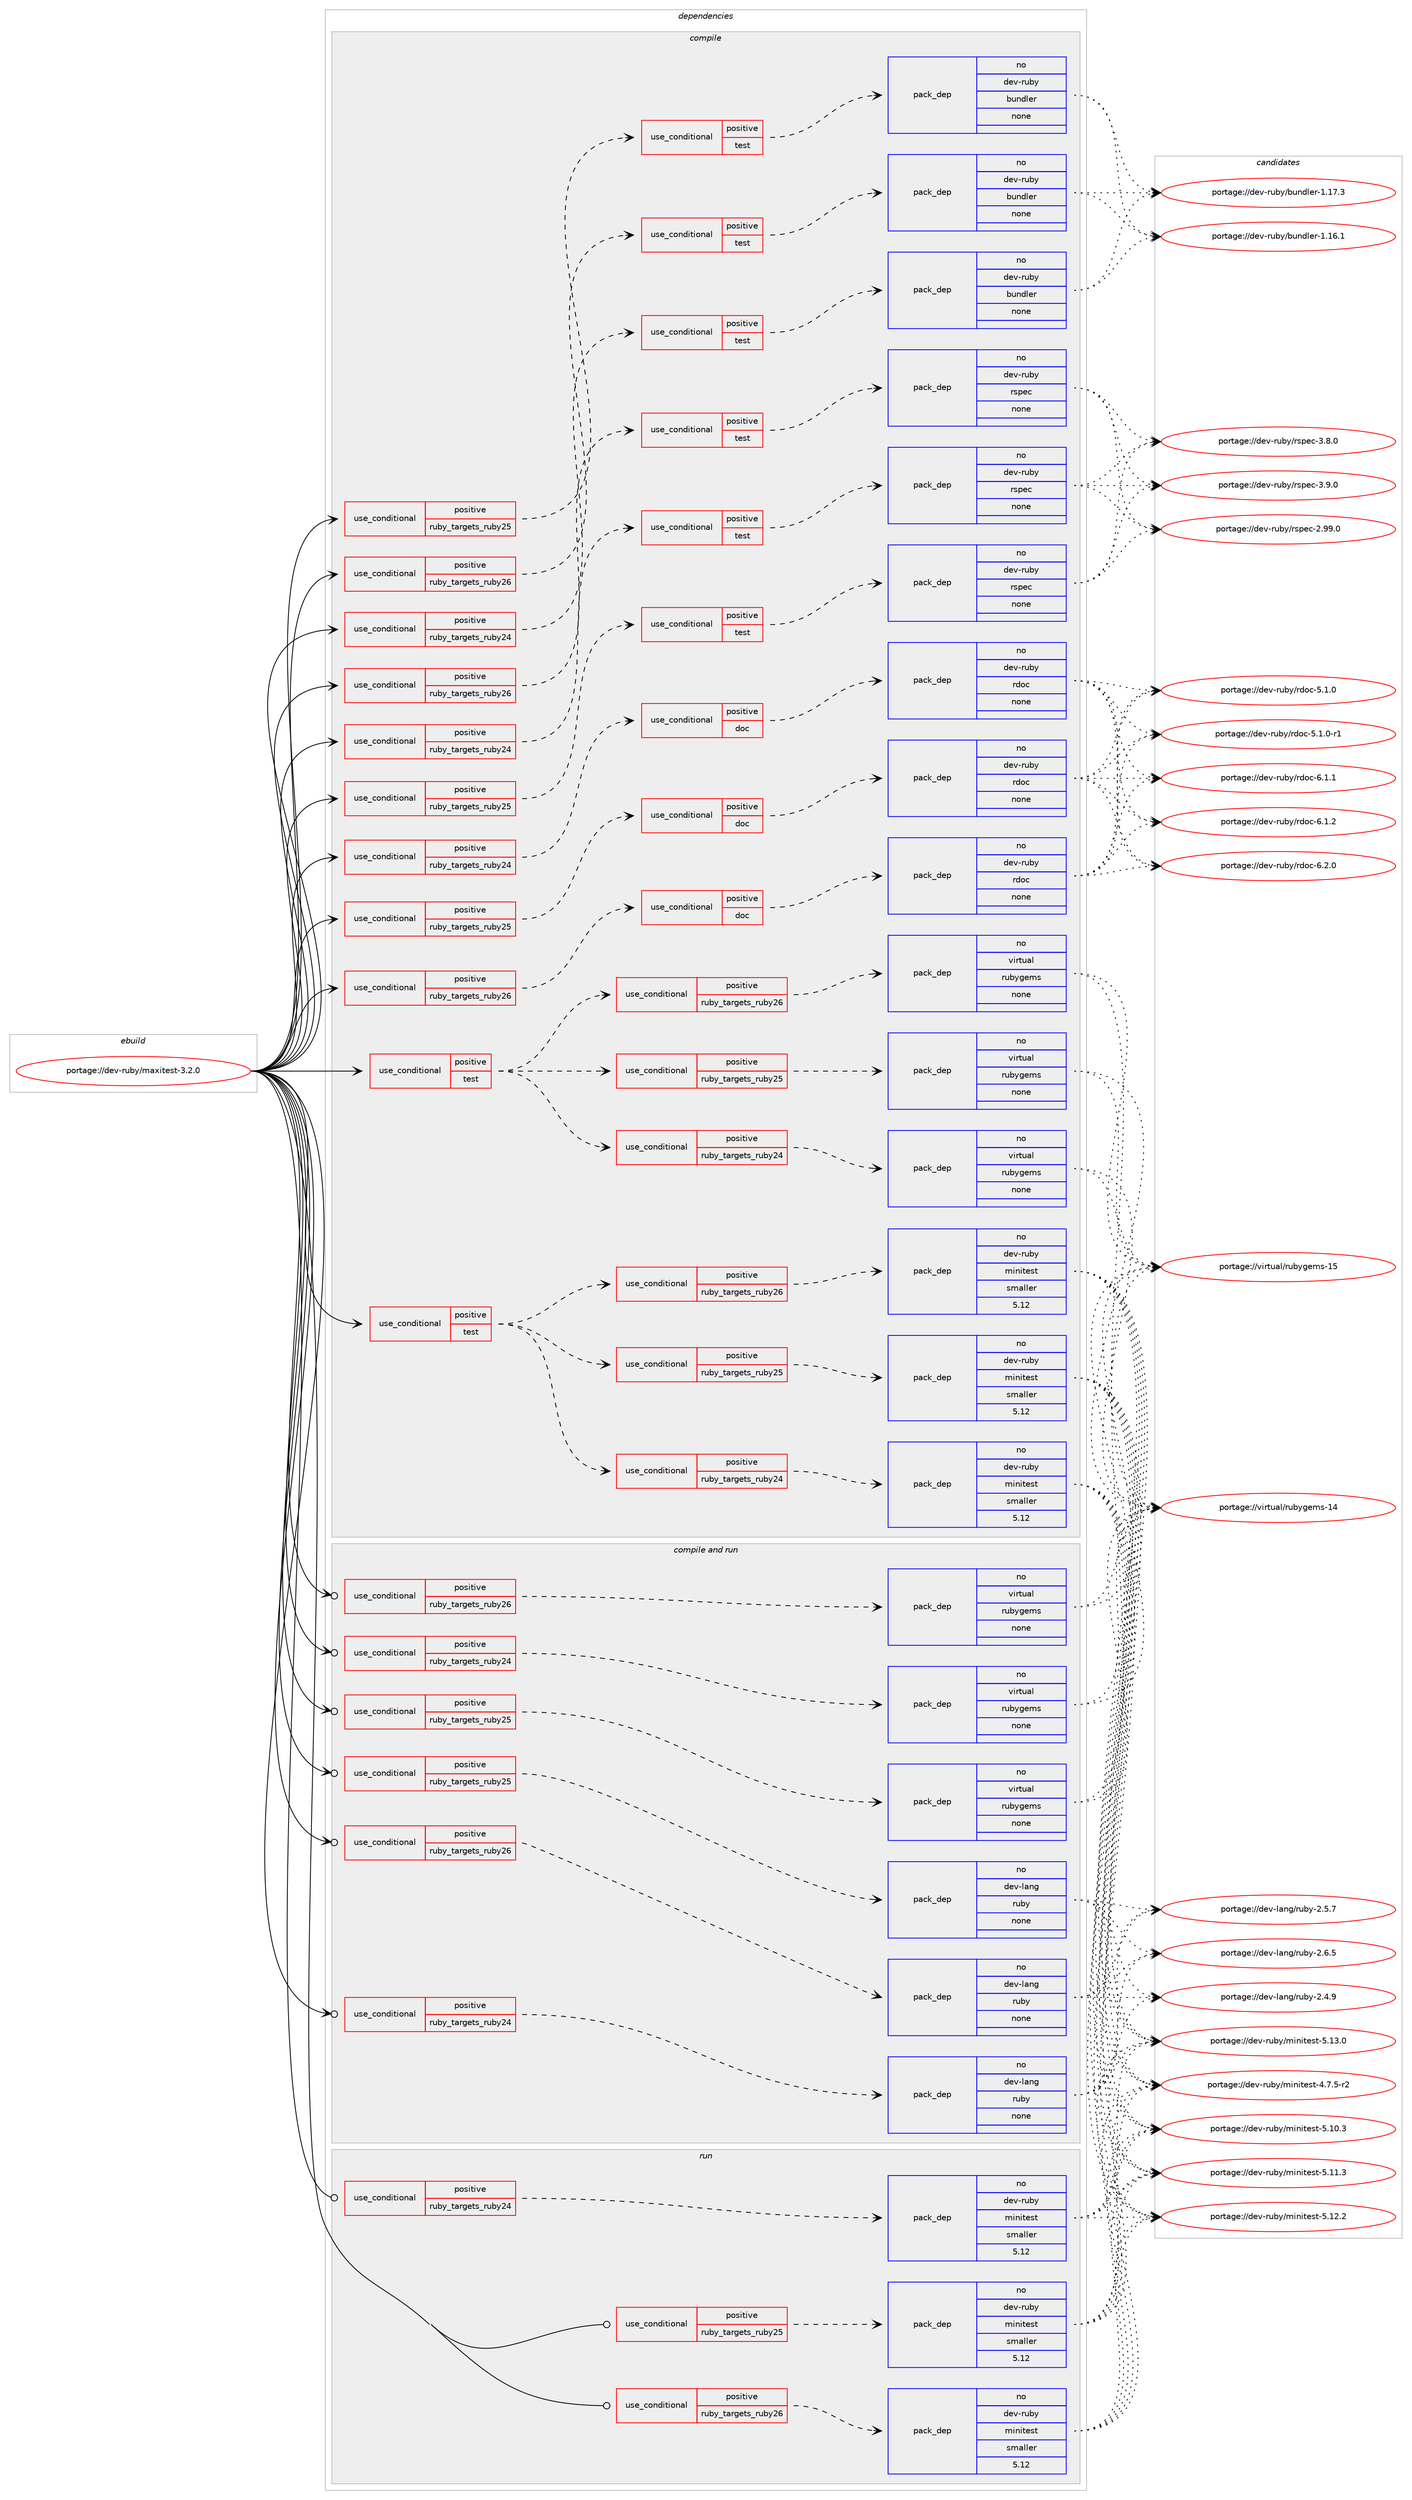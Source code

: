 digraph prolog {

# *************
# Graph options
# *************

newrank=true;
concentrate=true;
compound=true;
graph [rankdir=LR,fontname=Helvetica,fontsize=10,ranksep=1.5];#, ranksep=2.5, nodesep=0.2];
edge  [arrowhead=vee];
node  [fontname=Helvetica,fontsize=10];

# **********
# The ebuild
# **********

subgraph cluster_leftcol {
color=gray;
rank=same;
label=<<i>ebuild</i>>;
id [label="portage://dev-ruby/maxitest-3.2.0", color=red, width=4, href="../dev-ruby/maxitest-3.2.0.svg"];
}

# ****************
# The dependencies
# ****************

subgraph cluster_midcol {
color=gray;
label=<<i>dependencies</i>>;
subgraph cluster_compile {
fillcolor="#eeeeee";
style=filled;
label=<<i>compile</i>>;
subgraph cond55656 {
dependency227762 [label=<<TABLE BORDER="0" CELLBORDER="1" CELLSPACING="0" CELLPADDING="4"><TR><TD ROWSPAN="3" CELLPADDING="10">use_conditional</TD></TR><TR><TD>positive</TD></TR><TR><TD>ruby_targets_ruby24</TD></TR></TABLE>>, shape=none, color=red];
subgraph cond55657 {
dependency227763 [label=<<TABLE BORDER="0" CELLBORDER="1" CELLSPACING="0" CELLPADDING="4"><TR><TD ROWSPAN="3" CELLPADDING="10">use_conditional</TD></TR><TR><TD>positive</TD></TR><TR><TD>doc</TD></TR></TABLE>>, shape=none, color=red];
subgraph pack168606 {
dependency227764 [label=<<TABLE BORDER="0" CELLBORDER="1" CELLSPACING="0" CELLPADDING="4" WIDTH="220"><TR><TD ROWSPAN="6" CELLPADDING="30">pack_dep</TD></TR><TR><TD WIDTH="110">no</TD></TR><TR><TD>dev-ruby</TD></TR><TR><TD>rdoc</TD></TR><TR><TD>none</TD></TR><TR><TD></TD></TR></TABLE>>, shape=none, color=blue];
}
dependency227763:e -> dependency227764:w [weight=20,style="dashed",arrowhead="vee"];
}
dependency227762:e -> dependency227763:w [weight=20,style="dashed",arrowhead="vee"];
}
id:e -> dependency227762:w [weight=20,style="solid",arrowhead="vee"];
subgraph cond55658 {
dependency227765 [label=<<TABLE BORDER="0" CELLBORDER="1" CELLSPACING="0" CELLPADDING="4"><TR><TD ROWSPAN="3" CELLPADDING="10">use_conditional</TD></TR><TR><TD>positive</TD></TR><TR><TD>ruby_targets_ruby24</TD></TR></TABLE>>, shape=none, color=red];
subgraph cond55659 {
dependency227766 [label=<<TABLE BORDER="0" CELLBORDER="1" CELLSPACING="0" CELLPADDING="4"><TR><TD ROWSPAN="3" CELLPADDING="10">use_conditional</TD></TR><TR><TD>positive</TD></TR><TR><TD>test</TD></TR></TABLE>>, shape=none, color=red];
subgraph pack168607 {
dependency227767 [label=<<TABLE BORDER="0" CELLBORDER="1" CELLSPACING="0" CELLPADDING="4" WIDTH="220"><TR><TD ROWSPAN="6" CELLPADDING="30">pack_dep</TD></TR><TR><TD WIDTH="110">no</TD></TR><TR><TD>dev-ruby</TD></TR><TR><TD>bundler</TD></TR><TR><TD>none</TD></TR><TR><TD></TD></TR></TABLE>>, shape=none, color=blue];
}
dependency227766:e -> dependency227767:w [weight=20,style="dashed",arrowhead="vee"];
}
dependency227765:e -> dependency227766:w [weight=20,style="dashed",arrowhead="vee"];
}
id:e -> dependency227765:w [weight=20,style="solid",arrowhead="vee"];
subgraph cond55660 {
dependency227768 [label=<<TABLE BORDER="0" CELLBORDER="1" CELLSPACING="0" CELLPADDING="4"><TR><TD ROWSPAN="3" CELLPADDING="10">use_conditional</TD></TR><TR><TD>positive</TD></TR><TR><TD>ruby_targets_ruby24</TD></TR></TABLE>>, shape=none, color=red];
subgraph cond55661 {
dependency227769 [label=<<TABLE BORDER="0" CELLBORDER="1" CELLSPACING="0" CELLPADDING="4"><TR><TD ROWSPAN="3" CELLPADDING="10">use_conditional</TD></TR><TR><TD>positive</TD></TR><TR><TD>test</TD></TR></TABLE>>, shape=none, color=red];
subgraph pack168608 {
dependency227770 [label=<<TABLE BORDER="0" CELLBORDER="1" CELLSPACING="0" CELLPADDING="4" WIDTH="220"><TR><TD ROWSPAN="6" CELLPADDING="30">pack_dep</TD></TR><TR><TD WIDTH="110">no</TD></TR><TR><TD>dev-ruby</TD></TR><TR><TD>rspec</TD></TR><TR><TD>none</TD></TR><TR><TD></TD></TR></TABLE>>, shape=none, color=blue];
}
dependency227769:e -> dependency227770:w [weight=20,style="dashed",arrowhead="vee"];
}
dependency227768:e -> dependency227769:w [weight=20,style="dashed",arrowhead="vee"];
}
id:e -> dependency227768:w [weight=20,style="solid",arrowhead="vee"];
subgraph cond55662 {
dependency227771 [label=<<TABLE BORDER="0" CELLBORDER="1" CELLSPACING="0" CELLPADDING="4"><TR><TD ROWSPAN="3" CELLPADDING="10">use_conditional</TD></TR><TR><TD>positive</TD></TR><TR><TD>ruby_targets_ruby25</TD></TR></TABLE>>, shape=none, color=red];
subgraph cond55663 {
dependency227772 [label=<<TABLE BORDER="0" CELLBORDER="1" CELLSPACING="0" CELLPADDING="4"><TR><TD ROWSPAN="3" CELLPADDING="10">use_conditional</TD></TR><TR><TD>positive</TD></TR><TR><TD>doc</TD></TR></TABLE>>, shape=none, color=red];
subgraph pack168609 {
dependency227773 [label=<<TABLE BORDER="0" CELLBORDER="1" CELLSPACING="0" CELLPADDING="4" WIDTH="220"><TR><TD ROWSPAN="6" CELLPADDING="30">pack_dep</TD></TR><TR><TD WIDTH="110">no</TD></TR><TR><TD>dev-ruby</TD></TR><TR><TD>rdoc</TD></TR><TR><TD>none</TD></TR><TR><TD></TD></TR></TABLE>>, shape=none, color=blue];
}
dependency227772:e -> dependency227773:w [weight=20,style="dashed",arrowhead="vee"];
}
dependency227771:e -> dependency227772:w [weight=20,style="dashed",arrowhead="vee"];
}
id:e -> dependency227771:w [weight=20,style="solid",arrowhead="vee"];
subgraph cond55664 {
dependency227774 [label=<<TABLE BORDER="0" CELLBORDER="1" CELLSPACING="0" CELLPADDING="4"><TR><TD ROWSPAN="3" CELLPADDING="10">use_conditional</TD></TR><TR><TD>positive</TD></TR><TR><TD>ruby_targets_ruby25</TD></TR></TABLE>>, shape=none, color=red];
subgraph cond55665 {
dependency227775 [label=<<TABLE BORDER="0" CELLBORDER="1" CELLSPACING="0" CELLPADDING="4"><TR><TD ROWSPAN="3" CELLPADDING="10">use_conditional</TD></TR><TR><TD>positive</TD></TR><TR><TD>test</TD></TR></TABLE>>, shape=none, color=red];
subgraph pack168610 {
dependency227776 [label=<<TABLE BORDER="0" CELLBORDER="1" CELLSPACING="0" CELLPADDING="4" WIDTH="220"><TR><TD ROWSPAN="6" CELLPADDING="30">pack_dep</TD></TR><TR><TD WIDTH="110">no</TD></TR><TR><TD>dev-ruby</TD></TR><TR><TD>bundler</TD></TR><TR><TD>none</TD></TR><TR><TD></TD></TR></TABLE>>, shape=none, color=blue];
}
dependency227775:e -> dependency227776:w [weight=20,style="dashed",arrowhead="vee"];
}
dependency227774:e -> dependency227775:w [weight=20,style="dashed",arrowhead="vee"];
}
id:e -> dependency227774:w [weight=20,style="solid",arrowhead="vee"];
subgraph cond55666 {
dependency227777 [label=<<TABLE BORDER="0" CELLBORDER="1" CELLSPACING="0" CELLPADDING="4"><TR><TD ROWSPAN="3" CELLPADDING="10">use_conditional</TD></TR><TR><TD>positive</TD></TR><TR><TD>ruby_targets_ruby25</TD></TR></TABLE>>, shape=none, color=red];
subgraph cond55667 {
dependency227778 [label=<<TABLE BORDER="0" CELLBORDER="1" CELLSPACING="0" CELLPADDING="4"><TR><TD ROWSPAN="3" CELLPADDING="10">use_conditional</TD></TR><TR><TD>positive</TD></TR><TR><TD>test</TD></TR></TABLE>>, shape=none, color=red];
subgraph pack168611 {
dependency227779 [label=<<TABLE BORDER="0" CELLBORDER="1" CELLSPACING="0" CELLPADDING="4" WIDTH="220"><TR><TD ROWSPAN="6" CELLPADDING="30">pack_dep</TD></TR><TR><TD WIDTH="110">no</TD></TR><TR><TD>dev-ruby</TD></TR><TR><TD>rspec</TD></TR><TR><TD>none</TD></TR><TR><TD></TD></TR></TABLE>>, shape=none, color=blue];
}
dependency227778:e -> dependency227779:w [weight=20,style="dashed",arrowhead="vee"];
}
dependency227777:e -> dependency227778:w [weight=20,style="dashed",arrowhead="vee"];
}
id:e -> dependency227777:w [weight=20,style="solid",arrowhead="vee"];
subgraph cond55668 {
dependency227780 [label=<<TABLE BORDER="0" CELLBORDER="1" CELLSPACING="0" CELLPADDING="4"><TR><TD ROWSPAN="3" CELLPADDING="10">use_conditional</TD></TR><TR><TD>positive</TD></TR><TR><TD>ruby_targets_ruby26</TD></TR></TABLE>>, shape=none, color=red];
subgraph cond55669 {
dependency227781 [label=<<TABLE BORDER="0" CELLBORDER="1" CELLSPACING="0" CELLPADDING="4"><TR><TD ROWSPAN="3" CELLPADDING="10">use_conditional</TD></TR><TR><TD>positive</TD></TR><TR><TD>doc</TD></TR></TABLE>>, shape=none, color=red];
subgraph pack168612 {
dependency227782 [label=<<TABLE BORDER="0" CELLBORDER="1" CELLSPACING="0" CELLPADDING="4" WIDTH="220"><TR><TD ROWSPAN="6" CELLPADDING="30">pack_dep</TD></TR><TR><TD WIDTH="110">no</TD></TR><TR><TD>dev-ruby</TD></TR><TR><TD>rdoc</TD></TR><TR><TD>none</TD></TR><TR><TD></TD></TR></TABLE>>, shape=none, color=blue];
}
dependency227781:e -> dependency227782:w [weight=20,style="dashed",arrowhead="vee"];
}
dependency227780:e -> dependency227781:w [weight=20,style="dashed",arrowhead="vee"];
}
id:e -> dependency227780:w [weight=20,style="solid",arrowhead="vee"];
subgraph cond55670 {
dependency227783 [label=<<TABLE BORDER="0" CELLBORDER="1" CELLSPACING="0" CELLPADDING="4"><TR><TD ROWSPAN="3" CELLPADDING="10">use_conditional</TD></TR><TR><TD>positive</TD></TR><TR><TD>ruby_targets_ruby26</TD></TR></TABLE>>, shape=none, color=red];
subgraph cond55671 {
dependency227784 [label=<<TABLE BORDER="0" CELLBORDER="1" CELLSPACING="0" CELLPADDING="4"><TR><TD ROWSPAN="3" CELLPADDING="10">use_conditional</TD></TR><TR><TD>positive</TD></TR><TR><TD>test</TD></TR></TABLE>>, shape=none, color=red];
subgraph pack168613 {
dependency227785 [label=<<TABLE BORDER="0" CELLBORDER="1" CELLSPACING="0" CELLPADDING="4" WIDTH="220"><TR><TD ROWSPAN="6" CELLPADDING="30">pack_dep</TD></TR><TR><TD WIDTH="110">no</TD></TR><TR><TD>dev-ruby</TD></TR><TR><TD>bundler</TD></TR><TR><TD>none</TD></TR><TR><TD></TD></TR></TABLE>>, shape=none, color=blue];
}
dependency227784:e -> dependency227785:w [weight=20,style="dashed",arrowhead="vee"];
}
dependency227783:e -> dependency227784:w [weight=20,style="dashed",arrowhead="vee"];
}
id:e -> dependency227783:w [weight=20,style="solid",arrowhead="vee"];
subgraph cond55672 {
dependency227786 [label=<<TABLE BORDER="0" CELLBORDER="1" CELLSPACING="0" CELLPADDING="4"><TR><TD ROWSPAN="3" CELLPADDING="10">use_conditional</TD></TR><TR><TD>positive</TD></TR><TR><TD>ruby_targets_ruby26</TD></TR></TABLE>>, shape=none, color=red];
subgraph cond55673 {
dependency227787 [label=<<TABLE BORDER="0" CELLBORDER="1" CELLSPACING="0" CELLPADDING="4"><TR><TD ROWSPAN="3" CELLPADDING="10">use_conditional</TD></TR><TR><TD>positive</TD></TR><TR><TD>test</TD></TR></TABLE>>, shape=none, color=red];
subgraph pack168614 {
dependency227788 [label=<<TABLE BORDER="0" CELLBORDER="1" CELLSPACING="0" CELLPADDING="4" WIDTH="220"><TR><TD ROWSPAN="6" CELLPADDING="30">pack_dep</TD></TR><TR><TD WIDTH="110">no</TD></TR><TR><TD>dev-ruby</TD></TR><TR><TD>rspec</TD></TR><TR><TD>none</TD></TR><TR><TD></TD></TR></TABLE>>, shape=none, color=blue];
}
dependency227787:e -> dependency227788:w [weight=20,style="dashed",arrowhead="vee"];
}
dependency227786:e -> dependency227787:w [weight=20,style="dashed",arrowhead="vee"];
}
id:e -> dependency227786:w [weight=20,style="solid",arrowhead="vee"];
subgraph cond55674 {
dependency227789 [label=<<TABLE BORDER="0" CELLBORDER="1" CELLSPACING="0" CELLPADDING="4"><TR><TD ROWSPAN="3" CELLPADDING="10">use_conditional</TD></TR><TR><TD>positive</TD></TR><TR><TD>test</TD></TR></TABLE>>, shape=none, color=red];
subgraph cond55675 {
dependency227790 [label=<<TABLE BORDER="0" CELLBORDER="1" CELLSPACING="0" CELLPADDING="4"><TR><TD ROWSPAN="3" CELLPADDING="10">use_conditional</TD></TR><TR><TD>positive</TD></TR><TR><TD>ruby_targets_ruby24</TD></TR></TABLE>>, shape=none, color=red];
subgraph pack168615 {
dependency227791 [label=<<TABLE BORDER="0" CELLBORDER="1" CELLSPACING="0" CELLPADDING="4" WIDTH="220"><TR><TD ROWSPAN="6" CELLPADDING="30">pack_dep</TD></TR><TR><TD WIDTH="110">no</TD></TR><TR><TD>dev-ruby</TD></TR><TR><TD>minitest</TD></TR><TR><TD>smaller</TD></TR><TR><TD>5.12</TD></TR></TABLE>>, shape=none, color=blue];
}
dependency227790:e -> dependency227791:w [weight=20,style="dashed",arrowhead="vee"];
}
dependency227789:e -> dependency227790:w [weight=20,style="dashed",arrowhead="vee"];
subgraph cond55676 {
dependency227792 [label=<<TABLE BORDER="0" CELLBORDER="1" CELLSPACING="0" CELLPADDING="4"><TR><TD ROWSPAN="3" CELLPADDING="10">use_conditional</TD></TR><TR><TD>positive</TD></TR><TR><TD>ruby_targets_ruby25</TD></TR></TABLE>>, shape=none, color=red];
subgraph pack168616 {
dependency227793 [label=<<TABLE BORDER="0" CELLBORDER="1" CELLSPACING="0" CELLPADDING="4" WIDTH="220"><TR><TD ROWSPAN="6" CELLPADDING="30">pack_dep</TD></TR><TR><TD WIDTH="110">no</TD></TR><TR><TD>dev-ruby</TD></TR><TR><TD>minitest</TD></TR><TR><TD>smaller</TD></TR><TR><TD>5.12</TD></TR></TABLE>>, shape=none, color=blue];
}
dependency227792:e -> dependency227793:w [weight=20,style="dashed",arrowhead="vee"];
}
dependency227789:e -> dependency227792:w [weight=20,style="dashed",arrowhead="vee"];
subgraph cond55677 {
dependency227794 [label=<<TABLE BORDER="0" CELLBORDER="1" CELLSPACING="0" CELLPADDING="4"><TR><TD ROWSPAN="3" CELLPADDING="10">use_conditional</TD></TR><TR><TD>positive</TD></TR><TR><TD>ruby_targets_ruby26</TD></TR></TABLE>>, shape=none, color=red];
subgraph pack168617 {
dependency227795 [label=<<TABLE BORDER="0" CELLBORDER="1" CELLSPACING="0" CELLPADDING="4" WIDTH="220"><TR><TD ROWSPAN="6" CELLPADDING="30">pack_dep</TD></TR><TR><TD WIDTH="110">no</TD></TR><TR><TD>dev-ruby</TD></TR><TR><TD>minitest</TD></TR><TR><TD>smaller</TD></TR><TR><TD>5.12</TD></TR></TABLE>>, shape=none, color=blue];
}
dependency227794:e -> dependency227795:w [weight=20,style="dashed",arrowhead="vee"];
}
dependency227789:e -> dependency227794:w [weight=20,style="dashed",arrowhead="vee"];
}
id:e -> dependency227789:w [weight=20,style="solid",arrowhead="vee"];
subgraph cond55678 {
dependency227796 [label=<<TABLE BORDER="0" CELLBORDER="1" CELLSPACING="0" CELLPADDING="4"><TR><TD ROWSPAN="3" CELLPADDING="10">use_conditional</TD></TR><TR><TD>positive</TD></TR><TR><TD>test</TD></TR></TABLE>>, shape=none, color=red];
subgraph cond55679 {
dependency227797 [label=<<TABLE BORDER="0" CELLBORDER="1" CELLSPACING="0" CELLPADDING="4"><TR><TD ROWSPAN="3" CELLPADDING="10">use_conditional</TD></TR><TR><TD>positive</TD></TR><TR><TD>ruby_targets_ruby24</TD></TR></TABLE>>, shape=none, color=red];
subgraph pack168618 {
dependency227798 [label=<<TABLE BORDER="0" CELLBORDER="1" CELLSPACING="0" CELLPADDING="4" WIDTH="220"><TR><TD ROWSPAN="6" CELLPADDING="30">pack_dep</TD></TR><TR><TD WIDTH="110">no</TD></TR><TR><TD>virtual</TD></TR><TR><TD>rubygems</TD></TR><TR><TD>none</TD></TR><TR><TD></TD></TR></TABLE>>, shape=none, color=blue];
}
dependency227797:e -> dependency227798:w [weight=20,style="dashed",arrowhead="vee"];
}
dependency227796:e -> dependency227797:w [weight=20,style="dashed",arrowhead="vee"];
subgraph cond55680 {
dependency227799 [label=<<TABLE BORDER="0" CELLBORDER="1" CELLSPACING="0" CELLPADDING="4"><TR><TD ROWSPAN="3" CELLPADDING="10">use_conditional</TD></TR><TR><TD>positive</TD></TR><TR><TD>ruby_targets_ruby25</TD></TR></TABLE>>, shape=none, color=red];
subgraph pack168619 {
dependency227800 [label=<<TABLE BORDER="0" CELLBORDER="1" CELLSPACING="0" CELLPADDING="4" WIDTH="220"><TR><TD ROWSPAN="6" CELLPADDING="30">pack_dep</TD></TR><TR><TD WIDTH="110">no</TD></TR><TR><TD>virtual</TD></TR><TR><TD>rubygems</TD></TR><TR><TD>none</TD></TR><TR><TD></TD></TR></TABLE>>, shape=none, color=blue];
}
dependency227799:e -> dependency227800:w [weight=20,style="dashed",arrowhead="vee"];
}
dependency227796:e -> dependency227799:w [weight=20,style="dashed",arrowhead="vee"];
subgraph cond55681 {
dependency227801 [label=<<TABLE BORDER="0" CELLBORDER="1" CELLSPACING="0" CELLPADDING="4"><TR><TD ROWSPAN="3" CELLPADDING="10">use_conditional</TD></TR><TR><TD>positive</TD></TR><TR><TD>ruby_targets_ruby26</TD></TR></TABLE>>, shape=none, color=red];
subgraph pack168620 {
dependency227802 [label=<<TABLE BORDER="0" CELLBORDER="1" CELLSPACING="0" CELLPADDING="4" WIDTH="220"><TR><TD ROWSPAN="6" CELLPADDING="30">pack_dep</TD></TR><TR><TD WIDTH="110">no</TD></TR><TR><TD>virtual</TD></TR><TR><TD>rubygems</TD></TR><TR><TD>none</TD></TR><TR><TD></TD></TR></TABLE>>, shape=none, color=blue];
}
dependency227801:e -> dependency227802:w [weight=20,style="dashed",arrowhead="vee"];
}
dependency227796:e -> dependency227801:w [weight=20,style="dashed",arrowhead="vee"];
}
id:e -> dependency227796:w [weight=20,style="solid",arrowhead="vee"];
}
subgraph cluster_compileandrun {
fillcolor="#eeeeee";
style=filled;
label=<<i>compile and run</i>>;
subgraph cond55682 {
dependency227803 [label=<<TABLE BORDER="0" CELLBORDER="1" CELLSPACING="0" CELLPADDING="4"><TR><TD ROWSPAN="3" CELLPADDING="10">use_conditional</TD></TR><TR><TD>positive</TD></TR><TR><TD>ruby_targets_ruby24</TD></TR></TABLE>>, shape=none, color=red];
subgraph pack168621 {
dependency227804 [label=<<TABLE BORDER="0" CELLBORDER="1" CELLSPACING="0" CELLPADDING="4" WIDTH="220"><TR><TD ROWSPAN="6" CELLPADDING="30">pack_dep</TD></TR><TR><TD WIDTH="110">no</TD></TR><TR><TD>dev-lang</TD></TR><TR><TD>ruby</TD></TR><TR><TD>none</TD></TR><TR><TD></TD></TR></TABLE>>, shape=none, color=blue];
}
dependency227803:e -> dependency227804:w [weight=20,style="dashed",arrowhead="vee"];
}
id:e -> dependency227803:w [weight=20,style="solid",arrowhead="odotvee"];
subgraph cond55683 {
dependency227805 [label=<<TABLE BORDER="0" CELLBORDER="1" CELLSPACING="0" CELLPADDING="4"><TR><TD ROWSPAN="3" CELLPADDING="10">use_conditional</TD></TR><TR><TD>positive</TD></TR><TR><TD>ruby_targets_ruby24</TD></TR></TABLE>>, shape=none, color=red];
subgraph pack168622 {
dependency227806 [label=<<TABLE BORDER="0" CELLBORDER="1" CELLSPACING="0" CELLPADDING="4" WIDTH="220"><TR><TD ROWSPAN="6" CELLPADDING="30">pack_dep</TD></TR><TR><TD WIDTH="110">no</TD></TR><TR><TD>virtual</TD></TR><TR><TD>rubygems</TD></TR><TR><TD>none</TD></TR><TR><TD></TD></TR></TABLE>>, shape=none, color=blue];
}
dependency227805:e -> dependency227806:w [weight=20,style="dashed",arrowhead="vee"];
}
id:e -> dependency227805:w [weight=20,style="solid",arrowhead="odotvee"];
subgraph cond55684 {
dependency227807 [label=<<TABLE BORDER="0" CELLBORDER="1" CELLSPACING="0" CELLPADDING="4"><TR><TD ROWSPAN="3" CELLPADDING="10">use_conditional</TD></TR><TR><TD>positive</TD></TR><TR><TD>ruby_targets_ruby25</TD></TR></TABLE>>, shape=none, color=red];
subgraph pack168623 {
dependency227808 [label=<<TABLE BORDER="0" CELLBORDER="1" CELLSPACING="0" CELLPADDING="4" WIDTH="220"><TR><TD ROWSPAN="6" CELLPADDING="30">pack_dep</TD></TR><TR><TD WIDTH="110">no</TD></TR><TR><TD>dev-lang</TD></TR><TR><TD>ruby</TD></TR><TR><TD>none</TD></TR><TR><TD></TD></TR></TABLE>>, shape=none, color=blue];
}
dependency227807:e -> dependency227808:w [weight=20,style="dashed",arrowhead="vee"];
}
id:e -> dependency227807:w [weight=20,style="solid",arrowhead="odotvee"];
subgraph cond55685 {
dependency227809 [label=<<TABLE BORDER="0" CELLBORDER="1" CELLSPACING="0" CELLPADDING="4"><TR><TD ROWSPAN="3" CELLPADDING="10">use_conditional</TD></TR><TR><TD>positive</TD></TR><TR><TD>ruby_targets_ruby25</TD></TR></TABLE>>, shape=none, color=red];
subgraph pack168624 {
dependency227810 [label=<<TABLE BORDER="0" CELLBORDER="1" CELLSPACING="0" CELLPADDING="4" WIDTH="220"><TR><TD ROWSPAN="6" CELLPADDING="30">pack_dep</TD></TR><TR><TD WIDTH="110">no</TD></TR><TR><TD>virtual</TD></TR><TR><TD>rubygems</TD></TR><TR><TD>none</TD></TR><TR><TD></TD></TR></TABLE>>, shape=none, color=blue];
}
dependency227809:e -> dependency227810:w [weight=20,style="dashed",arrowhead="vee"];
}
id:e -> dependency227809:w [weight=20,style="solid",arrowhead="odotvee"];
subgraph cond55686 {
dependency227811 [label=<<TABLE BORDER="0" CELLBORDER="1" CELLSPACING="0" CELLPADDING="4"><TR><TD ROWSPAN="3" CELLPADDING="10">use_conditional</TD></TR><TR><TD>positive</TD></TR><TR><TD>ruby_targets_ruby26</TD></TR></TABLE>>, shape=none, color=red];
subgraph pack168625 {
dependency227812 [label=<<TABLE BORDER="0" CELLBORDER="1" CELLSPACING="0" CELLPADDING="4" WIDTH="220"><TR><TD ROWSPAN="6" CELLPADDING="30">pack_dep</TD></TR><TR><TD WIDTH="110">no</TD></TR><TR><TD>dev-lang</TD></TR><TR><TD>ruby</TD></TR><TR><TD>none</TD></TR><TR><TD></TD></TR></TABLE>>, shape=none, color=blue];
}
dependency227811:e -> dependency227812:w [weight=20,style="dashed",arrowhead="vee"];
}
id:e -> dependency227811:w [weight=20,style="solid",arrowhead="odotvee"];
subgraph cond55687 {
dependency227813 [label=<<TABLE BORDER="0" CELLBORDER="1" CELLSPACING="0" CELLPADDING="4"><TR><TD ROWSPAN="3" CELLPADDING="10">use_conditional</TD></TR><TR><TD>positive</TD></TR><TR><TD>ruby_targets_ruby26</TD></TR></TABLE>>, shape=none, color=red];
subgraph pack168626 {
dependency227814 [label=<<TABLE BORDER="0" CELLBORDER="1" CELLSPACING="0" CELLPADDING="4" WIDTH="220"><TR><TD ROWSPAN="6" CELLPADDING="30">pack_dep</TD></TR><TR><TD WIDTH="110">no</TD></TR><TR><TD>virtual</TD></TR><TR><TD>rubygems</TD></TR><TR><TD>none</TD></TR><TR><TD></TD></TR></TABLE>>, shape=none, color=blue];
}
dependency227813:e -> dependency227814:w [weight=20,style="dashed",arrowhead="vee"];
}
id:e -> dependency227813:w [weight=20,style="solid",arrowhead="odotvee"];
}
subgraph cluster_run {
fillcolor="#eeeeee";
style=filled;
label=<<i>run</i>>;
subgraph cond55688 {
dependency227815 [label=<<TABLE BORDER="0" CELLBORDER="1" CELLSPACING="0" CELLPADDING="4"><TR><TD ROWSPAN="3" CELLPADDING="10">use_conditional</TD></TR><TR><TD>positive</TD></TR><TR><TD>ruby_targets_ruby24</TD></TR></TABLE>>, shape=none, color=red];
subgraph pack168627 {
dependency227816 [label=<<TABLE BORDER="0" CELLBORDER="1" CELLSPACING="0" CELLPADDING="4" WIDTH="220"><TR><TD ROWSPAN="6" CELLPADDING="30">pack_dep</TD></TR><TR><TD WIDTH="110">no</TD></TR><TR><TD>dev-ruby</TD></TR><TR><TD>minitest</TD></TR><TR><TD>smaller</TD></TR><TR><TD>5.12</TD></TR></TABLE>>, shape=none, color=blue];
}
dependency227815:e -> dependency227816:w [weight=20,style="dashed",arrowhead="vee"];
}
id:e -> dependency227815:w [weight=20,style="solid",arrowhead="odot"];
subgraph cond55689 {
dependency227817 [label=<<TABLE BORDER="0" CELLBORDER="1" CELLSPACING="0" CELLPADDING="4"><TR><TD ROWSPAN="3" CELLPADDING="10">use_conditional</TD></TR><TR><TD>positive</TD></TR><TR><TD>ruby_targets_ruby25</TD></TR></TABLE>>, shape=none, color=red];
subgraph pack168628 {
dependency227818 [label=<<TABLE BORDER="0" CELLBORDER="1" CELLSPACING="0" CELLPADDING="4" WIDTH="220"><TR><TD ROWSPAN="6" CELLPADDING="30">pack_dep</TD></TR><TR><TD WIDTH="110">no</TD></TR><TR><TD>dev-ruby</TD></TR><TR><TD>minitest</TD></TR><TR><TD>smaller</TD></TR><TR><TD>5.12</TD></TR></TABLE>>, shape=none, color=blue];
}
dependency227817:e -> dependency227818:w [weight=20,style="dashed",arrowhead="vee"];
}
id:e -> dependency227817:w [weight=20,style="solid",arrowhead="odot"];
subgraph cond55690 {
dependency227819 [label=<<TABLE BORDER="0" CELLBORDER="1" CELLSPACING="0" CELLPADDING="4"><TR><TD ROWSPAN="3" CELLPADDING="10">use_conditional</TD></TR><TR><TD>positive</TD></TR><TR><TD>ruby_targets_ruby26</TD></TR></TABLE>>, shape=none, color=red];
subgraph pack168629 {
dependency227820 [label=<<TABLE BORDER="0" CELLBORDER="1" CELLSPACING="0" CELLPADDING="4" WIDTH="220"><TR><TD ROWSPAN="6" CELLPADDING="30">pack_dep</TD></TR><TR><TD WIDTH="110">no</TD></TR><TR><TD>dev-ruby</TD></TR><TR><TD>minitest</TD></TR><TR><TD>smaller</TD></TR><TR><TD>5.12</TD></TR></TABLE>>, shape=none, color=blue];
}
dependency227819:e -> dependency227820:w [weight=20,style="dashed",arrowhead="vee"];
}
id:e -> dependency227819:w [weight=20,style="solid",arrowhead="odot"];
}
}

# **************
# The candidates
# **************

subgraph cluster_choices {
rank=same;
color=gray;
label=<<i>candidates</i>>;

subgraph choice168606 {
color=black;
nodesep=1;
choiceportage10010111845114117981214711410011199455346494648 [label="portage://dev-ruby/rdoc-5.1.0", color=red, width=4,href="../dev-ruby/rdoc-5.1.0.svg"];
choiceportage100101118451141179812147114100111994553464946484511449 [label="portage://dev-ruby/rdoc-5.1.0-r1", color=red, width=4,href="../dev-ruby/rdoc-5.1.0-r1.svg"];
choiceportage10010111845114117981214711410011199455446494649 [label="portage://dev-ruby/rdoc-6.1.1", color=red, width=4,href="../dev-ruby/rdoc-6.1.1.svg"];
choiceportage10010111845114117981214711410011199455446494650 [label="portage://dev-ruby/rdoc-6.1.2", color=red, width=4,href="../dev-ruby/rdoc-6.1.2.svg"];
choiceportage10010111845114117981214711410011199455446504648 [label="portage://dev-ruby/rdoc-6.2.0", color=red, width=4,href="../dev-ruby/rdoc-6.2.0.svg"];
dependency227764:e -> choiceportage10010111845114117981214711410011199455346494648:w [style=dotted,weight="100"];
dependency227764:e -> choiceportage100101118451141179812147114100111994553464946484511449:w [style=dotted,weight="100"];
dependency227764:e -> choiceportage10010111845114117981214711410011199455446494649:w [style=dotted,weight="100"];
dependency227764:e -> choiceportage10010111845114117981214711410011199455446494650:w [style=dotted,weight="100"];
dependency227764:e -> choiceportage10010111845114117981214711410011199455446504648:w [style=dotted,weight="100"];
}
subgraph choice168607 {
color=black;
nodesep=1;
choiceportage1001011184511411798121479811711010010810111445494649544649 [label="portage://dev-ruby/bundler-1.16.1", color=red, width=4,href="../dev-ruby/bundler-1.16.1.svg"];
choiceportage1001011184511411798121479811711010010810111445494649554651 [label="portage://dev-ruby/bundler-1.17.3", color=red, width=4,href="../dev-ruby/bundler-1.17.3.svg"];
dependency227767:e -> choiceportage1001011184511411798121479811711010010810111445494649544649:w [style=dotted,weight="100"];
dependency227767:e -> choiceportage1001011184511411798121479811711010010810111445494649554651:w [style=dotted,weight="100"];
}
subgraph choice168608 {
color=black;
nodesep=1;
choiceportage1001011184511411798121471141151121019945504657574648 [label="portage://dev-ruby/rspec-2.99.0", color=red, width=4,href="../dev-ruby/rspec-2.99.0.svg"];
choiceportage10010111845114117981214711411511210199455146564648 [label="portage://dev-ruby/rspec-3.8.0", color=red, width=4,href="../dev-ruby/rspec-3.8.0.svg"];
choiceportage10010111845114117981214711411511210199455146574648 [label="portage://dev-ruby/rspec-3.9.0", color=red, width=4,href="../dev-ruby/rspec-3.9.0.svg"];
dependency227770:e -> choiceportage1001011184511411798121471141151121019945504657574648:w [style=dotted,weight="100"];
dependency227770:e -> choiceportage10010111845114117981214711411511210199455146564648:w [style=dotted,weight="100"];
dependency227770:e -> choiceportage10010111845114117981214711411511210199455146574648:w [style=dotted,weight="100"];
}
subgraph choice168609 {
color=black;
nodesep=1;
choiceportage10010111845114117981214711410011199455346494648 [label="portage://dev-ruby/rdoc-5.1.0", color=red, width=4,href="../dev-ruby/rdoc-5.1.0.svg"];
choiceportage100101118451141179812147114100111994553464946484511449 [label="portage://dev-ruby/rdoc-5.1.0-r1", color=red, width=4,href="../dev-ruby/rdoc-5.1.0-r1.svg"];
choiceportage10010111845114117981214711410011199455446494649 [label="portage://dev-ruby/rdoc-6.1.1", color=red, width=4,href="../dev-ruby/rdoc-6.1.1.svg"];
choiceportage10010111845114117981214711410011199455446494650 [label="portage://dev-ruby/rdoc-6.1.2", color=red, width=4,href="../dev-ruby/rdoc-6.1.2.svg"];
choiceportage10010111845114117981214711410011199455446504648 [label="portage://dev-ruby/rdoc-6.2.0", color=red, width=4,href="../dev-ruby/rdoc-6.2.0.svg"];
dependency227773:e -> choiceportage10010111845114117981214711410011199455346494648:w [style=dotted,weight="100"];
dependency227773:e -> choiceportage100101118451141179812147114100111994553464946484511449:w [style=dotted,weight="100"];
dependency227773:e -> choiceportage10010111845114117981214711410011199455446494649:w [style=dotted,weight="100"];
dependency227773:e -> choiceportage10010111845114117981214711410011199455446494650:w [style=dotted,weight="100"];
dependency227773:e -> choiceportage10010111845114117981214711410011199455446504648:w [style=dotted,weight="100"];
}
subgraph choice168610 {
color=black;
nodesep=1;
choiceportage1001011184511411798121479811711010010810111445494649544649 [label="portage://dev-ruby/bundler-1.16.1", color=red, width=4,href="../dev-ruby/bundler-1.16.1.svg"];
choiceportage1001011184511411798121479811711010010810111445494649554651 [label="portage://dev-ruby/bundler-1.17.3", color=red, width=4,href="../dev-ruby/bundler-1.17.3.svg"];
dependency227776:e -> choiceportage1001011184511411798121479811711010010810111445494649544649:w [style=dotted,weight="100"];
dependency227776:e -> choiceportage1001011184511411798121479811711010010810111445494649554651:w [style=dotted,weight="100"];
}
subgraph choice168611 {
color=black;
nodesep=1;
choiceportage1001011184511411798121471141151121019945504657574648 [label="portage://dev-ruby/rspec-2.99.0", color=red, width=4,href="../dev-ruby/rspec-2.99.0.svg"];
choiceportage10010111845114117981214711411511210199455146564648 [label="portage://dev-ruby/rspec-3.8.0", color=red, width=4,href="../dev-ruby/rspec-3.8.0.svg"];
choiceportage10010111845114117981214711411511210199455146574648 [label="portage://dev-ruby/rspec-3.9.0", color=red, width=4,href="../dev-ruby/rspec-3.9.0.svg"];
dependency227779:e -> choiceportage1001011184511411798121471141151121019945504657574648:w [style=dotted,weight="100"];
dependency227779:e -> choiceportage10010111845114117981214711411511210199455146564648:w [style=dotted,weight="100"];
dependency227779:e -> choiceportage10010111845114117981214711411511210199455146574648:w [style=dotted,weight="100"];
}
subgraph choice168612 {
color=black;
nodesep=1;
choiceportage10010111845114117981214711410011199455346494648 [label="portage://dev-ruby/rdoc-5.1.0", color=red, width=4,href="../dev-ruby/rdoc-5.1.0.svg"];
choiceportage100101118451141179812147114100111994553464946484511449 [label="portage://dev-ruby/rdoc-5.1.0-r1", color=red, width=4,href="../dev-ruby/rdoc-5.1.0-r1.svg"];
choiceportage10010111845114117981214711410011199455446494649 [label="portage://dev-ruby/rdoc-6.1.1", color=red, width=4,href="../dev-ruby/rdoc-6.1.1.svg"];
choiceportage10010111845114117981214711410011199455446494650 [label="portage://dev-ruby/rdoc-6.1.2", color=red, width=4,href="../dev-ruby/rdoc-6.1.2.svg"];
choiceportage10010111845114117981214711410011199455446504648 [label="portage://dev-ruby/rdoc-6.2.0", color=red, width=4,href="../dev-ruby/rdoc-6.2.0.svg"];
dependency227782:e -> choiceportage10010111845114117981214711410011199455346494648:w [style=dotted,weight="100"];
dependency227782:e -> choiceportage100101118451141179812147114100111994553464946484511449:w [style=dotted,weight="100"];
dependency227782:e -> choiceportage10010111845114117981214711410011199455446494649:w [style=dotted,weight="100"];
dependency227782:e -> choiceportage10010111845114117981214711410011199455446494650:w [style=dotted,weight="100"];
dependency227782:e -> choiceportage10010111845114117981214711410011199455446504648:w [style=dotted,weight="100"];
}
subgraph choice168613 {
color=black;
nodesep=1;
choiceportage1001011184511411798121479811711010010810111445494649544649 [label="portage://dev-ruby/bundler-1.16.1", color=red, width=4,href="../dev-ruby/bundler-1.16.1.svg"];
choiceportage1001011184511411798121479811711010010810111445494649554651 [label="portage://dev-ruby/bundler-1.17.3", color=red, width=4,href="../dev-ruby/bundler-1.17.3.svg"];
dependency227785:e -> choiceportage1001011184511411798121479811711010010810111445494649544649:w [style=dotted,weight="100"];
dependency227785:e -> choiceportage1001011184511411798121479811711010010810111445494649554651:w [style=dotted,weight="100"];
}
subgraph choice168614 {
color=black;
nodesep=1;
choiceportage1001011184511411798121471141151121019945504657574648 [label="portage://dev-ruby/rspec-2.99.0", color=red, width=4,href="../dev-ruby/rspec-2.99.0.svg"];
choiceportage10010111845114117981214711411511210199455146564648 [label="portage://dev-ruby/rspec-3.8.0", color=red, width=4,href="../dev-ruby/rspec-3.8.0.svg"];
choiceportage10010111845114117981214711411511210199455146574648 [label="portage://dev-ruby/rspec-3.9.0", color=red, width=4,href="../dev-ruby/rspec-3.9.0.svg"];
dependency227788:e -> choiceportage1001011184511411798121471141151121019945504657574648:w [style=dotted,weight="100"];
dependency227788:e -> choiceportage10010111845114117981214711411511210199455146564648:w [style=dotted,weight="100"];
dependency227788:e -> choiceportage10010111845114117981214711411511210199455146574648:w [style=dotted,weight="100"];
}
subgraph choice168615 {
color=black;
nodesep=1;
choiceportage1001011184511411798121471091051101051161011151164552465546534511450 [label="portage://dev-ruby/minitest-4.7.5-r2", color=red, width=4,href="../dev-ruby/minitest-4.7.5-r2.svg"];
choiceportage10010111845114117981214710910511010511610111511645534649484651 [label="portage://dev-ruby/minitest-5.10.3", color=red, width=4,href="../dev-ruby/minitest-5.10.3.svg"];
choiceportage10010111845114117981214710910511010511610111511645534649494651 [label="portage://dev-ruby/minitest-5.11.3", color=red, width=4,href="../dev-ruby/minitest-5.11.3.svg"];
choiceportage10010111845114117981214710910511010511610111511645534649504650 [label="portage://dev-ruby/minitest-5.12.2", color=red, width=4,href="../dev-ruby/minitest-5.12.2.svg"];
choiceportage10010111845114117981214710910511010511610111511645534649514648 [label="portage://dev-ruby/minitest-5.13.0", color=red, width=4,href="../dev-ruby/minitest-5.13.0.svg"];
dependency227791:e -> choiceportage1001011184511411798121471091051101051161011151164552465546534511450:w [style=dotted,weight="100"];
dependency227791:e -> choiceportage10010111845114117981214710910511010511610111511645534649484651:w [style=dotted,weight="100"];
dependency227791:e -> choiceportage10010111845114117981214710910511010511610111511645534649494651:w [style=dotted,weight="100"];
dependency227791:e -> choiceportage10010111845114117981214710910511010511610111511645534649504650:w [style=dotted,weight="100"];
dependency227791:e -> choiceportage10010111845114117981214710910511010511610111511645534649514648:w [style=dotted,weight="100"];
}
subgraph choice168616 {
color=black;
nodesep=1;
choiceportage1001011184511411798121471091051101051161011151164552465546534511450 [label="portage://dev-ruby/minitest-4.7.5-r2", color=red, width=4,href="../dev-ruby/minitest-4.7.5-r2.svg"];
choiceportage10010111845114117981214710910511010511610111511645534649484651 [label="portage://dev-ruby/minitest-5.10.3", color=red, width=4,href="../dev-ruby/minitest-5.10.3.svg"];
choiceportage10010111845114117981214710910511010511610111511645534649494651 [label="portage://dev-ruby/minitest-5.11.3", color=red, width=4,href="../dev-ruby/minitest-5.11.3.svg"];
choiceportage10010111845114117981214710910511010511610111511645534649504650 [label="portage://dev-ruby/minitest-5.12.2", color=red, width=4,href="../dev-ruby/minitest-5.12.2.svg"];
choiceportage10010111845114117981214710910511010511610111511645534649514648 [label="portage://dev-ruby/minitest-5.13.0", color=red, width=4,href="../dev-ruby/minitest-5.13.0.svg"];
dependency227793:e -> choiceportage1001011184511411798121471091051101051161011151164552465546534511450:w [style=dotted,weight="100"];
dependency227793:e -> choiceportage10010111845114117981214710910511010511610111511645534649484651:w [style=dotted,weight="100"];
dependency227793:e -> choiceportage10010111845114117981214710910511010511610111511645534649494651:w [style=dotted,weight="100"];
dependency227793:e -> choiceportage10010111845114117981214710910511010511610111511645534649504650:w [style=dotted,weight="100"];
dependency227793:e -> choiceportage10010111845114117981214710910511010511610111511645534649514648:w [style=dotted,weight="100"];
}
subgraph choice168617 {
color=black;
nodesep=1;
choiceportage1001011184511411798121471091051101051161011151164552465546534511450 [label="portage://dev-ruby/minitest-4.7.5-r2", color=red, width=4,href="../dev-ruby/minitest-4.7.5-r2.svg"];
choiceportage10010111845114117981214710910511010511610111511645534649484651 [label="portage://dev-ruby/minitest-5.10.3", color=red, width=4,href="../dev-ruby/minitest-5.10.3.svg"];
choiceportage10010111845114117981214710910511010511610111511645534649494651 [label="portage://dev-ruby/minitest-5.11.3", color=red, width=4,href="../dev-ruby/minitest-5.11.3.svg"];
choiceportage10010111845114117981214710910511010511610111511645534649504650 [label="portage://dev-ruby/minitest-5.12.2", color=red, width=4,href="../dev-ruby/minitest-5.12.2.svg"];
choiceportage10010111845114117981214710910511010511610111511645534649514648 [label="portage://dev-ruby/minitest-5.13.0", color=red, width=4,href="../dev-ruby/minitest-5.13.0.svg"];
dependency227795:e -> choiceportage1001011184511411798121471091051101051161011151164552465546534511450:w [style=dotted,weight="100"];
dependency227795:e -> choiceportage10010111845114117981214710910511010511610111511645534649484651:w [style=dotted,weight="100"];
dependency227795:e -> choiceportage10010111845114117981214710910511010511610111511645534649494651:w [style=dotted,weight="100"];
dependency227795:e -> choiceportage10010111845114117981214710910511010511610111511645534649504650:w [style=dotted,weight="100"];
dependency227795:e -> choiceportage10010111845114117981214710910511010511610111511645534649514648:w [style=dotted,weight="100"];
}
subgraph choice168618 {
color=black;
nodesep=1;
choiceportage118105114116117971084711411798121103101109115454952 [label="portage://virtual/rubygems-14", color=red, width=4,href="../virtual/rubygems-14.svg"];
choiceportage118105114116117971084711411798121103101109115454953 [label="portage://virtual/rubygems-15", color=red, width=4,href="../virtual/rubygems-15.svg"];
dependency227798:e -> choiceportage118105114116117971084711411798121103101109115454952:w [style=dotted,weight="100"];
dependency227798:e -> choiceportage118105114116117971084711411798121103101109115454953:w [style=dotted,weight="100"];
}
subgraph choice168619 {
color=black;
nodesep=1;
choiceportage118105114116117971084711411798121103101109115454952 [label="portage://virtual/rubygems-14", color=red, width=4,href="../virtual/rubygems-14.svg"];
choiceportage118105114116117971084711411798121103101109115454953 [label="portage://virtual/rubygems-15", color=red, width=4,href="../virtual/rubygems-15.svg"];
dependency227800:e -> choiceportage118105114116117971084711411798121103101109115454952:w [style=dotted,weight="100"];
dependency227800:e -> choiceportage118105114116117971084711411798121103101109115454953:w [style=dotted,weight="100"];
}
subgraph choice168620 {
color=black;
nodesep=1;
choiceportage118105114116117971084711411798121103101109115454952 [label="portage://virtual/rubygems-14", color=red, width=4,href="../virtual/rubygems-14.svg"];
choiceportage118105114116117971084711411798121103101109115454953 [label="portage://virtual/rubygems-15", color=red, width=4,href="../virtual/rubygems-15.svg"];
dependency227802:e -> choiceportage118105114116117971084711411798121103101109115454952:w [style=dotted,weight="100"];
dependency227802:e -> choiceportage118105114116117971084711411798121103101109115454953:w [style=dotted,weight="100"];
}
subgraph choice168621 {
color=black;
nodesep=1;
choiceportage10010111845108971101034711411798121455046524657 [label="portage://dev-lang/ruby-2.4.9", color=red, width=4,href="../dev-lang/ruby-2.4.9.svg"];
choiceportage10010111845108971101034711411798121455046534655 [label="portage://dev-lang/ruby-2.5.7", color=red, width=4,href="../dev-lang/ruby-2.5.7.svg"];
choiceportage10010111845108971101034711411798121455046544653 [label="portage://dev-lang/ruby-2.6.5", color=red, width=4,href="../dev-lang/ruby-2.6.5.svg"];
dependency227804:e -> choiceportage10010111845108971101034711411798121455046524657:w [style=dotted,weight="100"];
dependency227804:e -> choiceportage10010111845108971101034711411798121455046534655:w [style=dotted,weight="100"];
dependency227804:e -> choiceportage10010111845108971101034711411798121455046544653:w [style=dotted,weight="100"];
}
subgraph choice168622 {
color=black;
nodesep=1;
choiceportage118105114116117971084711411798121103101109115454952 [label="portage://virtual/rubygems-14", color=red, width=4,href="../virtual/rubygems-14.svg"];
choiceportage118105114116117971084711411798121103101109115454953 [label="portage://virtual/rubygems-15", color=red, width=4,href="../virtual/rubygems-15.svg"];
dependency227806:e -> choiceportage118105114116117971084711411798121103101109115454952:w [style=dotted,weight="100"];
dependency227806:e -> choiceportage118105114116117971084711411798121103101109115454953:w [style=dotted,weight="100"];
}
subgraph choice168623 {
color=black;
nodesep=1;
choiceportage10010111845108971101034711411798121455046524657 [label="portage://dev-lang/ruby-2.4.9", color=red, width=4,href="../dev-lang/ruby-2.4.9.svg"];
choiceportage10010111845108971101034711411798121455046534655 [label="portage://dev-lang/ruby-2.5.7", color=red, width=4,href="../dev-lang/ruby-2.5.7.svg"];
choiceportage10010111845108971101034711411798121455046544653 [label="portage://dev-lang/ruby-2.6.5", color=red, width=4,href="../dev-lang/ruby-2.6.5.svg"];
dependency227808:e -> choiceportage10010111845108971101034711411798121455046524657:w [style=dotted,weight="100"];
dependency227808:e -> choiceportage10010111845108971101034711411798121455046534655:w [style=dotted,weight="100"];
dependency227808:e -> choiceportage10010111845108971101034711411798121455046544653:w [style=dotted,weight="100"];
}
subgraph choice168624 {
color=black;
nodesep=1;
choiceportage118105114116117971084711411798121103101109115454952 [label="portage://virtual/rubygems-14", color=red, width=4,href="../virtual/rubygems-14.svg"];
choiceportage118105114116117971084711411798121103101109115454953 [label="portage://virtual/rubygems-15", color=red, width=4,href="../virtual/rubygems-15.svg"];
dependency227810:e -> choiceportage118105114116117971084711411798121103101109115454952:w [style=dotted,weight="100"];
dependency227810:e -> choiceportage118105114116117971084711411798121103101109115454953:w [style=dotted,weight="100"];
}
subgraph choice168625 {
color=black;
nodesep=1;
choiceportage10010111845108971101034711411798121455046524657 [label="portage://dev-lang/ruby-2.4.9", color=red, width=4,href="../dev-lang/ruby-2.4.9.svg"];
choiceportage10010111845108971101034711411798121455046534655 [label="portage://dev-lang/ruby-2.5.7", color=red, width=4,href="../dev-lang/ruby-2.5.7.svg"];
choiceportage10010111845108971101034711411798121455046544653 [label="portage://dev-lang/ruby-2.6.5", color=red, width=4,href="../dev-lang/ruby-2.6.5.svg"];
dependency227812:e -> choiceportage10010111845108971101034711411798121455046524657:w [style=dotted,weight="100"];
dependency227812:e -> choiceportage10010111845108971101034711411798121455046534655:w [style=dotted,weight="100"];
dependency227812:e -> choiceportage10010111845108971101034711411798121455046544653:w [style=dotted,weight="100"];
}
subgraph choice168626 {
color=black;
nodesep=1;
choiceportage118105114116117971084711411798121103101109115454952 [label="portage://virtual/rubygems-14", color=red, width=4,href="../virtual/rubygems-14.svg"];
choiceportage118105114116117971084711411798121103101109115454953 [label="portage://virtual/rubygems-15", color=red, width=4,href="../virtual/rubygems-15.svg"];
dependency227814:e -> choiceportage118105114116117971084711411798121103101109115454952:w [style=dotted,weight="100"];
dependency227814:e -> choiceportage118105114116117971084711411798121103101109115454953:w [style=dotted,weight="100"];
}
subgraph choice168627 {
color=black;
nodesep=1;
choiceportage1001011184511411798121471091051101051161011151164552465546534511450 [label="portage://dev-ruby/minitest-4.7.5-r2", color=red, width=4,href="../dev-ruby/minitest-4.7.5-r2.svg"];
choiceportage10010111845114117981214710910511010511610111511645534649484651 [label="portage://dev-ruby/minitest-5.10.3", color=red, width=4,href="../dev-ruby/minitest-5.10.3.svg"];
choiceportage10010111845114117981214710910511010511610111511645534649494651 [label="portage://dev-ruby/minitest-5.11.3", color=red, width=4,href="../dev-ruby/minitest-5.11.3.svg"];
choiceportage10010111845114117981214710910511010511610111511645534649504650 [label="portage://dev-ruby/minitest-5.12.2", color=red, width=4,href="../dev-ruby/minitest-5.12.2.svg"];
choiceportage10010111845114117981214710910511010511610111511645534649514648 [label="portage://dev-ruby/minitest-5.13.0", color=red, width=4,href="../dev-ruby/minitest-5.13.0.svg"];
dependency227816:e -> choiceportage1001011184511411798121471091051101051161011151164552465546534511450:w [style=dotted,weight="100"];
dependency227816:e -> choiceportage10010111845114117981214710910511010511610111511645534649484651:w [style=dotted,weight="100"];
dependency227816:e -> choiceportage10010111845114117981214710910511010511610111511645534649494651:w [style=dotted,weight="100"];
dependency227816:e -> choiceportage10010111845114117981214710910511010511610111511645534649504650:w [style=dotted,weight="100"];
dependency227816:e -> choiceportage10010111845114117981214710910511010511610111511645534649514648:w [style=dotted,weight="100"];
}
subgraph choice168628 {
color=black;
nodesep=1;
choiceportage1001011184511411798121471091051101051161011151164552465546534511450 [label="portage://dev-ruby/minitest-4.7.5-r2", color=red, width=4,href="../dev-ruby/minitest-4.7.5-r2.svg"];
choiceportage10010111845114117981214710910511010511610111511645534649484651 [label="portage://dev-ruby/minitest-5.10.3", color=red, width=4,href="../dev-ruby/minitest-5.10.3.svg"];
choiceportage10010111845114117981214710910511010511610111511645534649494651 [label="portage://dev-ruby/minitest-5.11.3", color=red, width=4,href="../dev-ruby/minitest-5.11.3.svg"];
choiceportage10010111845114117981214710910511010511610111511645534649504650 [label="portage://dev-ruby/minitest-5.12.2", color=red, width=4,href="../dev-ruby/minitest-5.12.2.svg"];
choiceportage10010111845114117981214710910511010511610111511645534649514648 [label="portage://dev-ruby/minitest-5.13.0", color=red, width=4,href="../dev-ruby/minitest-5.13.0.svg"];
dependency227818:e -> choiceportage1001011184511411798121471091051101051161011151164552465546534511450:w [style=dotted,weight="100"];
dependency227818:e -> choiceportage10010111845114117981214710910511010511610111511645534649484651:w [style=dotted,weight="100"];
dependency227818:e -> choiceportage10010111845114117981214710910511010511610111511645534649494651:w [style=dotted,weight="100"];
dependency227818:e -> choiceportage10010111845114117981214710910511010511610111511645534649504650:w [style=dotted,weight="100"];
dependency227818:e -> choiceportage10010111845114117981214710910511010511610111511645534649514648:w [style=dotted,weight="100"];
}
subgraph choice168629 {
color=black;
nodesep=1;
choiceportage1001011184511411798121471091051101051161011151164552465546534511450 [label="portage://dev-ruby/minitest-4.7.5-r2", color=red, width=4,href="../dev-ruby/minitest-4.7.5-r2.svg"];
choiceportage10010111845114117981214710910511010511610111511645534649484651 [label="portage://dev-ruby/minitest-5.10.3", color=red, width=4,href="../dev-ruby/minitest-5.10.3.svg"];
choiceportage10010111845114117981214710910511010511610111511645534649494651 [label="portage://dev-ruby/minitest-5.11.3", color=red, width=4,href="../dev-ruby/minitest-5.11.3.svg"];
choiceportage10010111845114117981214710910511010511610111511645534649504650 [label="portage://dev-ruby/minitest-5.12.2", color=red, width=4,href="../dev-ruby/minitest-5.12.2.svg"];
choiceportage10010111845114117981214710910511010511610111511645534649514648 [label="portage://dev-ruby/minitest-5.13.0", color=red, width=4,href="../dev-ruby/minitest-5.13.0.svg"];
dependency227820:e -> choiceportage1001011184511411798121471091051101051161011151164552465546534511450:w [style=dotted,weight="100"];
dependency227820:e -> choiceportage10010111845114117981214710910511010511610111511645534649484651:w [style=dotted,weight="100"];
dependency227820:e -> choiceportage10010111845114117981214710910511010511610111511645534649494651:w [style=dotted,weight="100"];
dependency227820:e -> choiceportage10010111845114117981214710910511010511610111511645534649504650:w [style=dotted,weight="100"];
dependency227820:e -> choiceportage10010111845114117981214710910511010511610111511645534649514648:w [style=dotted,weight="100"];
}
}

}
